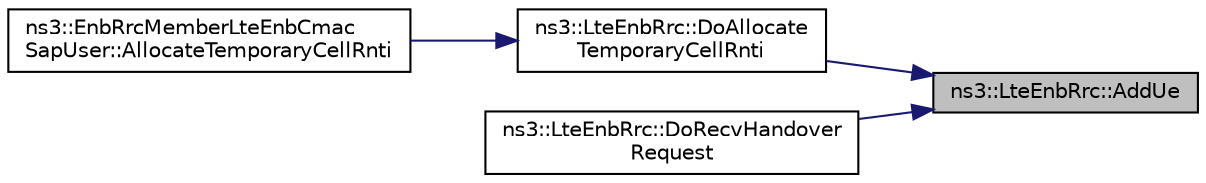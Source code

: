 digraph "ns3::LteEnbRrc::AddUe"
{
 // LATEX_PDF_SIZE
  edge [fontname="Helvetica",fontsize="10",labelfontname="Helvetica",labelfontsize="10"];
  node [fontname="Helvetica",fontsize="10",shape=record];
  rankdir="RL";
  Node1 [label="ns3::LteEnbRrc::AddUe",height=0.2,width=0.4,color="black", fillcolor="grey75", style="filled", fontcolor="black",tooltip="Allocate a new RNTI for a new UE."];
  Node1 -> Node2 [dir="back",color="midnightblue",fontsize="10",style="solid",fontname="Helvetica"];
  Node2 [label="ns3::LteEnbRrc::DoAllocate\lTemporaryCellRnti",height=0.2,width=0.4,color="black", fillcolor="white", style="filled",URL="$classns3_1_1_lte_enb_rrc.html#adc904dd5bf00926b962d7cde4ce114d1",tooltip="Allocate temporary cell RNTI function."];
  Node2 -> Node3 [dir="back",color="midnightblue",fontsize="10",style="solid",fontname="Helvetica"];
  Node3 [label="ns3::EnbRrcMemberLteEnbCmac\lSapUser::AllocateTemporaryCellRnti",height=0.2,width=0.4,color="black", fillcolor="white", style="filled",URL="$classns3_1_1_enb_rrc_member_lte_enb_cmac_sap_user.html#a1351a4b6fc3e5efc4b5a6b3c4d2e7dd3",tooltip="request the allocation of a Temporary C-RNTI"];
  Node1 -> Node4 [dir="back",color="midnightblue",fontsize="10",style="solid",fontname="Helvetica"];
  Node4 [label="ns3::LteEnbRrc::DoRecvHandover\lRequest",height=0.2,width=0.4,color="black", fillcolor="white", style="filled",URL="$classns3_1_1_lte_enb_rrc.html#a26c697a526a9538f8778481f7cf08906",tooltip="Receive handover request function."];
}
